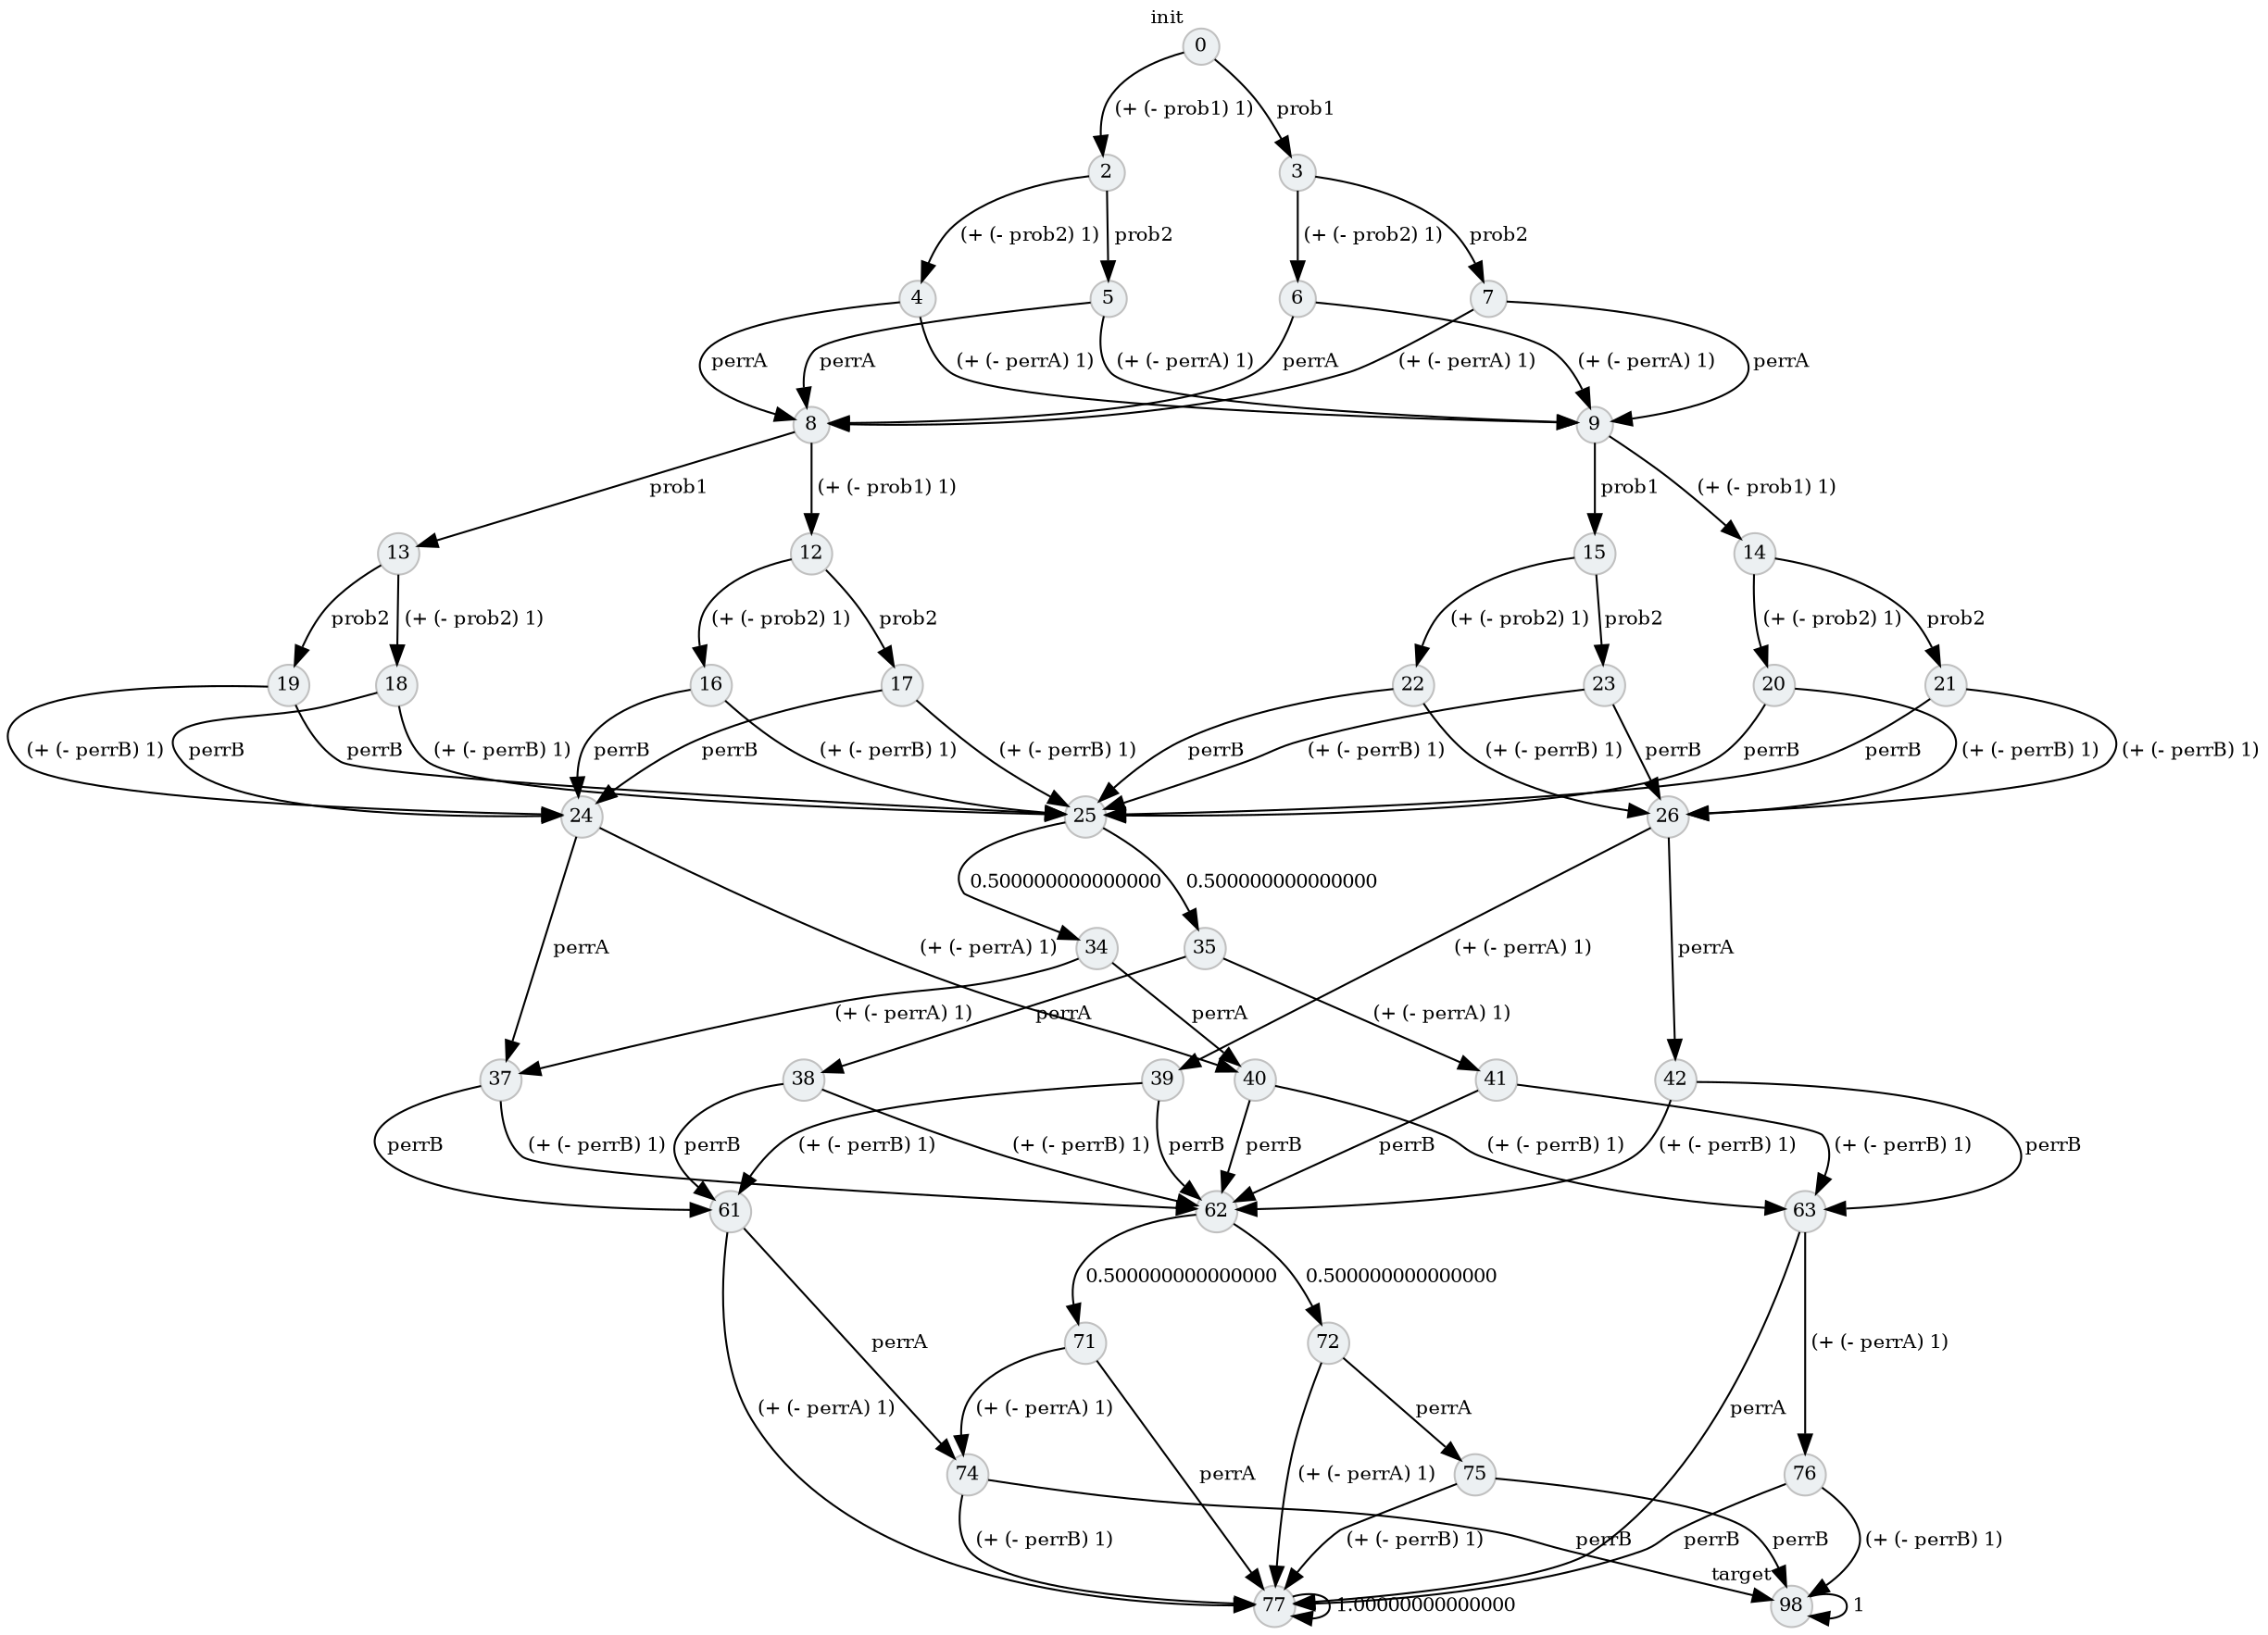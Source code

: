 strict digraph loopgraph {
	node [fontsize=10 style="rounded,filled"  margin=0.02 width=0 height=0];
	edge [fontsize=10];
	graph [fontsize=10 style="rounded,filled" color=black fillcolor="#ECF0F2"];

	STATE0[label="0" xlabel="init" fillcolor="#ECF0F2" color="gray" shape="circle"];
	STATE0[label="0" xlabel="init" fillcolor="#ECF0F2" color="gray" shape="circle"];
	STATE2[label="2" xlabel="" fillcolor="#ECF0F2" color="gray" shape="circle"];
	STATE3[label="3" xlabel="" fillcolor="#ECF0F2" color="gray" shape="circle"];
	STATE4[label="4" xlabel="" fillcolor="#ECF0F2" color="gray" shape="circle"];
	STATE5[label="5" xlabel="" fillcolor="#ECF0F2" color="gray" shape="circle"];
	STATE6[label="6" xlabel="" fillcolor="#ECF0F2" color="gray" shape="circle"];
	STATE7[label="7" xlabel="" fillcolor="#ECF0F2" color="gray" shape="circle"];
	STATE8[label="8" xlabel="" fillcolor="#ECF0F2" color="gray" shape="circle"];
	STATE9[label="9" xlabel="" fillcolor="#ECF0F2" color="gray" shape="circle"];
	STATE12[label="12" xlabel="" fillcolor="#ECF0F2" color="gray" shape="circle"];
	STATE13[label="13" xlabel="" fillcolor="#ECF0F2" color="gray" shape="circle"];
	STATE14[label="14" xlabel="" fillcolor="#ECF0F2" color="gray" shape="circle"];
	STATE15[label="15" xlabel="" fillcolor="#ECF0F2" color="gray" shape="circle"];
	STATE16[label="16" xlabel="" fillcolor="#ECF0F2" color="gray" shape="circle"];
	STATE17[label="17" xlabel="" fillcolor="#ECF0F2" color="gray" shape="circle"];
	STATE18[label="18" xlabel="" fillcolor="#ECF0F2" color="gray" shape="circle"];
	STATE19[label="19" xlabel="" fillcolor="#ECF0F2" color="gray" shape="circle"];
	STATE20[label="20" xlabel="" fillcolor="#ECF0F2" color="gray" shape="circle"];
	STATE21[label="21" xlabel="" fillcolor="#ECF0F2" color="gray" shape="circle"];
	STATE22[label="22" xlabel="" fillcolor="#ECF0F2" color="gray" shape="circle"];
	STATE23[label="23" xlabel="" fillcolor="#ECF0F2" color="gray" shape="circle"];
	STATE24[label="24" xlabel="" fillcolor="#ECF0F2" color="gray" shape="circle"];
	STATE25[label="25" xlabel="" fillcolor="#ECF0F2" color="gray" shape="circle"];
	STATE26[label="26" xlabel="" fillcolor="#ECF0F2" color="gray" shape="circle"];
	STATE34[label="34" xlabel="" fillcolor="#ECF0F2" color="gray" shape="circle"];
	STATE35[label="35" xlabel="" fillcolor="#ECF0F2" color="gray" shape="circle"];
	STATE37[label="37" xlabel="" fillcolor="#ECF0F2" color="gray" shape="circle"];
	STATE38[label="38" xlabel="" fillcolor="#ECF0F2" color="gray" shape="circle"];
	STATE39[label="39" xlabel="" fillcolor="#ECF0F2" color="gray" shape="circle"];
	STATE40[label="40" xlabel="" fillcolor="#ECF0F2" color="gray" shape="circle"];
	STATE41[label="41" xlabel="" fillcolor="#ECF0F2" color="gray" shape="circle"];
	STATE42[label="42" xlabel="" fillcolor="#ECF0F2" color="gray" shape="circle"];
	STATE61[label="61" xlabel="" fillcolor="#ECF0F2" color="gray" shape="circle"];
	STATE62[label="62" xlabel="" fillcolor="#ECF0F2" color="gray" shape="circle"];
	STATE63[label="63" xlabel="" fillcolor="#ECF0F2" color="gray" shape="circle"];
	STATE71[label="71" xlabel="" fillcolor="#ECF0F2" color="gray" shape="circle"];
	STATE72[label="72" xlabel="" fillcolor="#ECF0F2" color="gray" shape="circle"];
	STATE74[label="74" xlabel="" fillcolor="#ECF0F2" color="gray" shape="circle"];
	STATE75[label="75" xlabel="" fillcolor="#ECF0F2" color="gray" shape="circle"];
	STATE76[label="76" xlabel="" fillcolor="#ECF0F2" color="gray" shape="circle"];
	STATE77[label="77" xlabel="" fillcolor="#ECF0F2" color="gray" shape="circle"];
	STATE98[label="98" xlabel="target" fillcolor="#ECF0F2" color="gray" shape="circle"];

	STATE61 -> STATE77[ label=" (+ (- perrA) 1)" color="black" fillcolor="black"];
	STATE61 -> STATE74[ label=" perrA" color="black" fillcolor="black"];
	STATE62 -> STATE72[ label=" 0.500000000000000" color="black" fillcolor="black"];
	STATE62 -> STATE71[ label=" 0.500000000000000" color="black" fillcolor="black"];
	STATE63 -> STATE77[ label=" perrA" color="black" fillcolor="black"];
	STATE63 -> STATE76[ label=" (+ (- perrA) 1)" color="black" fillcolor="black"];
	STATE24 -> STATE37[ label=" perrA" color="black" fillcolor="black"];
	STATE24 -> STATE40[ label=" (+ (- perrA) 1)" color="black" fillcolor="black"];
	STATE25 -> STATE35[ label=" 0.500000000000000" color="black" fillcolor="black"];
	STATE25 -> STATE34[ label=" 0.500000000000000" color="black" fillcolor="black"];
	STATE26 -> STATE39[ label=" (+ (- perrA) 1)" color="black" fillcolor="black"];
	STATE26 -> STATE42[ label=" perrA" color="black" fillcolor="black"];
	STATE20 -> STATE25[ label=" perrB" color="black" fillcolor="black"];
	STATE20 -> STATE26[ label=" (+ (- perrB) 1)" color="black" fillcolor="black"];
	STATE21 -> STATE25[ label=" perrB" color="black" fillcolor="black"];
	STATE21 -> STATE26[ label=" (+ (- perrB) 1)" color="black" fillcolor="black"];
	STATE22 -> STATE25[ label=" perrB" color="black" fillcolor="black"];
	STATE22 -> STATE26[ label=" (+ (- perrB) 1)" color="black" fillcolor="black"];
	STATE23 -> STATE25[ label=" (+ (- perrB) 1)" color="black" fillcolor="black"];
	STATE23 -> STATE26[ label=" perrB" color="black" fillcolor="black"];
	STATE42 -> STATE62[ label=" (+ (- perrB) 1)" color="black" fillcolor="black"];
	STATE42 -> STATE63[ label=" perrB" color="black" fillcolor="black"];
	STATE40 -> STATE62[ label=" perrB" color="black" fillcolor="black"];
	STATE40 -> STATE63[ label=" (+ (- perrB) 1)" color="black" fillcolor="black"];
	STATE41 -> STATE62[ label=" perrB" color="black" fillcolor="black"];
	STATE41 -> STATE63[ label=" (+ (- perrB) 1)" color="black" fillcolor="black"];
	STATE0 -> STATE3[ label=" prob1" color="black" fillcolor="black"];
	STATE0 -> STATE2[ label=" (+ (- prob1) 1)" color="black" fillcolor="black"];
	STATE3 -> STATE7[ label=" prob2" color="black" fillcolor="black"];
	STATE3 -> STATE6[ label=" (+ (- prob2) 1)" color="black" fillcolor="black"];
	STATE2 -> STATE5[ label=" prob2" color="black" fillcolor="black"];
	STATE2 -> STATE4[ label=" (+ (- prob2) 1)" color="black" fillcolor="black"];
	STATE5 -> STATE9[ label=" (+ (- perrA) 1)" color="black" fillcolor="black"];
	STATE5 -> STATE8[ label=" perrA" color="black" fillcolor="black"];
	STATE4 -> STATE9[ label=" (+ (- perrA) 1)" color="black" fillcolor="black"];
	STATE4 -> STATE8[ label=" perrA" color="black" fillcolor="black"];
	STATE7 -> STATE9[ label=" perrA" color="black" fillcolor="black"];
	STATE7 -> STATE8[ label=" (+ (- perrA) 1)" color="black" fillcolor="black"];
	STATE6 -> STATE9[ label=" (+ (- perrA) 1)" color="black" fillcolor="black"];
	STATE6 -> STATE8[ label=" perrA" color="black" fillcolor="black"];
	STATE9 -> STATE15[ label=" prob1" color="black" fillcolor="black"];
	STATE9 -> STATE14[ label=" (+ (- prob1) 1)" color="black" fillcolor="black"];
	STATE8 -> STATE13[ label=" prob1" color="black" fillcolor="black"];
	STATE8 -> STATE12[ label=" (+ (- prob1) 1)" color="black" fillcolor="black"];
	STATE13 -> STATE19[ label=" prob2" color="black" fillcolor="black"];
	STATE13 -> STATE18[ label=" (+ (- prob2) 1)" color="black" fillcolor="black"];
	STATE77 -> STATE77[ label=" 1.00000000000000" color="black" fillcolor="black"];
	STATE98 -> STATE98[ label=" 1" color="black" fillcolor="black"];
	STATE75 -> STATE77[ label=" (+ (- perrB) 1)" color="black" fillcolor="black"];
	STATE75 -> STATE98[ label=" perrB" color="black" fillcolor="black"];
	STATE12 -> STATE17[ label=" prob2" color="black" fillcolor="black"];
	STATE12 -> STATE16[ label=" (+ (- prob2) 1)" color="black" fillcolor="black"];
	STATE72 -> STATE77[ label=" (+ (- perrA) 1)" color="black" fillcolor="black"];
	STATE72 -> STATE75[ label=" perrA" color="black" fillcolor="black"];
	STATE71 -> STATE77[ label=" perrA" color="black" fillcolor="black"];
	STATE71 -> STATE74[ label=" (+ (- perrA) 1)" color="black" fillcolor="black"];
	STATE39 -> STATE61[ label=" (+ (- perrB) 1)" color="black" fillcolor="black"];
	STATE39 -> STATE62[ label=" perrB" color="black" fillcolor="black"];
	STATE38 -> STATE61[ label=" perrB" color="black" fillcolor="black"];
	STATE38 -> STATE62[ label=" (+ (- perrB) 1)" color="black" fillcolor="black"];
	STATE15 -> STATE22[ label=" (+ (- prob2) 1)" color="black" fillcolor="black"];
	STATE15 -> STATE23[ label=" prob2" color="black" fillcolor="black"];
	STATE14 -> STATE20[ label=" (+ (- prob2) 1)" color="black" fillcolor="black"];
	STATE14 -> STATE21[ label=" prob2" color="black" fillcolor="black"];
	STATE17 -> STATE24[ label=" perrB" color="black" fillcolor="black"];
	STATE17 -> STATE25[ label=" (+ (- perrB) 1)" color="black" fillcolor="black"];
	STATE76 -> STATE77[ label=" perrB" color="black" fillcolor="black"];
	STATE76 -> STATE98[ label=" (+ (- perrB) 1)" color="black" fillcolor="black"];
	STATE19 -> STATE24[ label=" (+ (- perrB) 1)" color="black" fillcolor="black"];
	STATE19 -> STATE25[ label=" perrB" color="black" fillcolor="black"];
	STATE18 -> STATE24[ label=" perrB" color="black" fillcolor="black"];
	STATE18 -> STATE25[ label=" (+ (- perrB) 1)" color="black" fillcolor="black"];
	STATE16 -> STATE24[ label=" perrB" color="black" fillcolor="black"];
	STATE16 -> STATE25[ label=" (+ (- perrB) 1)" color="black" fillcolor="black"];
	STATE37 -> STATE61[ label=" perrB" color="black" fillcolor="black"];
	STATE37 -> STATE62[ label=" (+ (- perrB) 1)" color="black" fillcolor="black"];
	STATE35 -> STATE38[ label=" perrA" color="black" fillcolor="black"];
	STATE35 -> STATE41[ label=" (+ (- perrA) 1)" color="black" fillcolor="black"];
	STATE34 -> STATE37[ label=" (+ (- perrA) 1)" color="black" fillcolor="black"];
	STATE34 -> STATE40[ label=" perrA" color="black" fillcolor="black"];
	STATE74 -> STATE77[ label=" (+ (- perrB) 1)" color="black" fillcolor="black"];
	STATE74 -> STATE98[ label=" perrB" color="black" fillcolor="black"];
}
